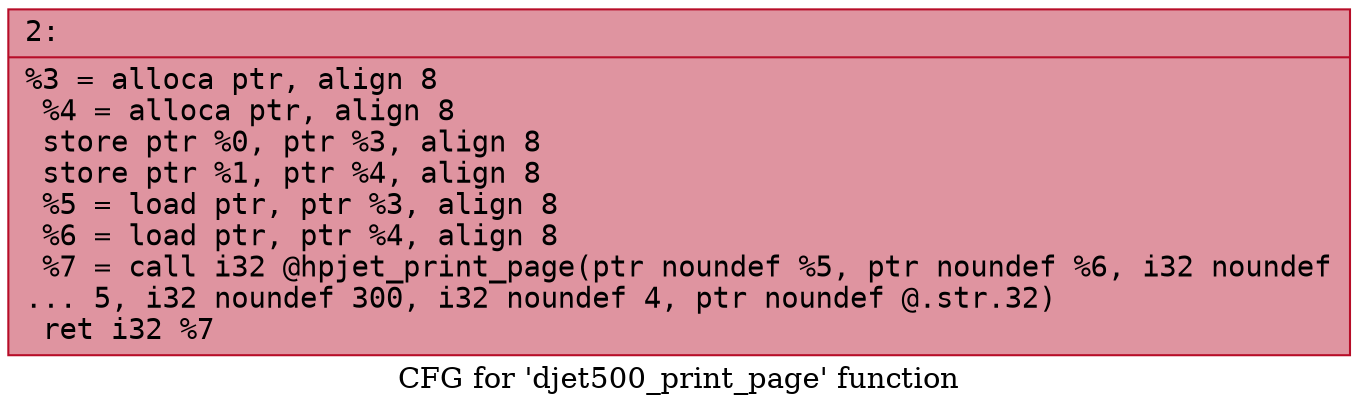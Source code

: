 digraph "CFG for 'djet500_print_page' function" {
	label="CFG for 'djet500_print_page' function";

	Node0x600000fee490 [shape=record,color="#b70d28ff", style=filled, fillcolor="#b70d2870" fontname="Courier",label="{2:\l|  %3 = alloca ptr, align 8\l  %4 = alloca ptr, align 8\l  store ptr %0, ptr %3, align 8\l  store ptr %1, ptr %4, align 8\l  %5 = load ptr, ptr %3, align 8\l  %6 = load ptr, ptr %4, align 8\l  %7 = call i32 @hpjet_print_page(ptr noundef %5, ptr noundef %6, i32 noundef\l... 5, i32 noundef 300, i32 noundef 4, ptr noundef @.str.32)\l  ret i32 %7\l}"];
}

